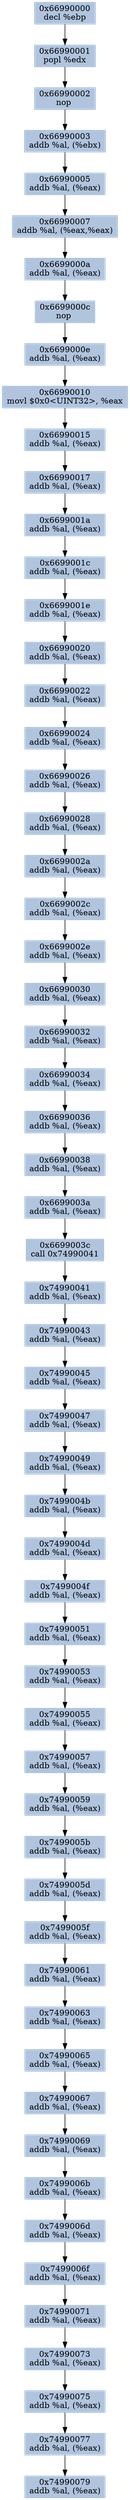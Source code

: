 digraph G {
node[shape=rectangle,style=filled,fillcolor=lightsteelblue,color=lightsteelblue]
bgcolor="transparent"
a0x66990000decl_ebp[label="0x66990000\ndecl %ebp"];
a0x66990001popl_edx[label="0x66990001\npopl %edx"];
a0x66990002nop_[label="0x66990002\nnop "];
a0x66990003addb_al_ebx_[label="0x66990003\naddb %al, (%ebx)"];
a0x66990005addb_al_eax_[label="0x66990005\naddb %al, (%eax)"];
a0x66990007addb_al_eaxeax_[label="0x66990007\naddb %al, (%eax,%eax)"];
a0x6699000aaddb_al_eax_[label="0x6699000a\naddb %al, (%eax)"];
a0x6699000cnop_[label="0x6699000c\nnop "];
a0x6699000eaddb_al_eax_[label="0x6699000e\naddb %al, (%eax)"];
a0x66990010movl_0x0UINT32_eax[label="0x66990010\nmovl $0x0<UINT32>, %eax"];
a0x66990015addb_al_eax_[label="0x66990015\naddb %al, (%eax)"];
a0x66990017addb_al_eax_[label="0x66990017\naddb %al, (%eax)"];
a0x6699001aaddb_al_eax_[label="0x6699001a\naddb %al, (%eax)"];
a0x6699001caddb_al_eax_[label="0x6699001c\naddb %al, (%eax)"];
a0x6699001eaddb_al_eax_[label="0x6699001e\naddb %al, (%eax)"];
a0x66990020addb_al_eax_[label="0x66990020\naddb %al, (%eax)"];
a0x66990022addb_al_eax_[label="0x66990022\naddb %al, (%eax)"];
a0x66990024addb_al_eax_[label="0x66990024\naddb %al, (%eax)"];
a0x66990026addb_al_eax_[label="0x66990026\naddb %al, (%eax)"];
a0x66990028addb_al_eax_[label="0x66990028\naddb %al, (%eax)"];
a0x6699002aaddb_al_eax_[label="0x6699002a\naddb %al, (%eax)"];
a0x6699002caddb_al_eax_[label="0x6699002c\naddb %al, (%eax)"];
a0x6699002eaddb_al_eax_[label="0x6699002e\naddb %al, (%eax)"];
a0x66990030addb_al_eax_[label="0x66990030\naddb %al, (%eax)"];
a0x66990032addb_al_eax_[label="0x66990032\naddb %al, (%eax)"];
a0x66990034addb_al_eax_[label="0x66990034\naddb %al, (%eax)"];
a0x66990036addb_al_eax_[label="0x66990036\naddb %al, (%eax)"];
a0x66990038addb_al_eax_[label="0x66990038\naddb %al, (%eax)"];
a0x6699003aaddb_al_eax_[label="0x6699003a\naddb %al, (%eax)"];
a0x6699003ccall_0x74990041[label="0x6699003c\ncall 0x74990041"];
a0x74990041addb_al_eax_[label="0x74990041\naddb %al, (%eax)"];
a0x74990043addb_al_eax_[label="0x74990043\naddb %al, (%eax)"];
a0x74990045addb_al_eax_[label="0x74990045\naddb %al, (%eax)"];
a0x74990047addb_al_eax_[label="0x74990047\naddb %al, (%eax)"];
a0x74990049addb_al_eax_[label="0x74990049\naddb %al, (%eax)"];
a0x7499004baddb_al_eax_[label="0x7499004b\naddb %al, (%eax)"];
a0x7499004daddb_al_eax_[label="0x7499004d\naddb %al, (%eax)"];
a0x7499004faddb_al_eax_[label="0x7499004f\naddb %al, (%eax)"];
a0x74990051addb_al_eax_[label="0x74990051\naddb %al, (%eax)"];
a0x74990053addb_al_eax_[label="0x74990053\naddb %al, (%eax)"];
a0x74990055addb_al_eax_[label="0x74990055\naddb %al, (%eax)"];
a0x74990057addb_al_eax_[label="0x74990057\naddb %al, (%eax)"];
a0x74990059addb_al_eax_[label="0x74990059\naddb %al, (%eax)"];
a0x7499005baddb_al_eax_[label="0x7499005b\naddb %al, (%eax)"];
a0x7499005daddb_al_eax_[label="0x7499005d\naddb %al, (%eax)"];
a0x7499005faddb_al_eax_[label="0x7499005f\naddb %al, (%eax)"];
a0x74990061addb_al_eax_[label="0x74990061\naddb %al, (%eax)"];
a0x74990063addb_al_eax_[label="0x74990063\naddb %al, (%eax)"];
a0x74990065addb_al_eax_[label="0x74990065\naddb %al, (%eax)"];
a0x74990067addb_al_eax_[label="0x74990067\naddb %al, (%eax)"];
a0x74990069addb_al_eax_[label="0x74990069\naddb %al, (%eax)"];
a0x7499006baddb_al_eax_[label="0x7499006b\naddb %al, (%eax)"];
a0x7499006daddb_al_eax_[label="0x7499006d\naddb %al, (%eax)"];
a0x7499006faddb_al_eax_[label="0x7499006f\naddb %al, (%eax)"];
a0x74990071addb_al_eax_[label="0x74990071\naddb %al, (%eax)"];
a0x74990073addb_al_eax_[label="0x74990073\naddb %al, (%eax)"];
a0x74990075addb_al_eax_[label="0x74990075\naddb %al, (%eax)"];
a0x74990077addb_al_eax_[label="0x74990077\naddb %al, (%eax)"];
a0x74990079addb_al_eax_[label="0x74990079\naddb %al, (%eax)"];
a0x66990000decl_ebp -> a0x66990001popl_edx [color="#000000"];
a0x66990001popl_edx -> a0x66990002nop_ [color="#000000"];
a0x66990002nop_ -> a0x66990003addb_al_ebx_ [color="#000000"];
a0x66990003addb_al_ebx_ -> a0x66990005addb_al_eax_ [color="#000000"];
a0x66990005addb_al_eax_ -> a0x66990007addb_al_eaxeax_ [color="#000000"];
a0x66990007addb_al_eaxeax_ -> a0x6699000aaddb_al_eax_ [color="#000000"];
a0x6699000aaddb_al_eax_ -> a0x6699000cnop_ [color="#000000"];
a0x6699000cnop_ -> a0x6699000eaddb_al_eax_ [color="#000000"];
a0x6699000eaddb_al_eax_ -> a0x66990010movl_0x0UINT32_eax [color="#000000"];
a0x66990010movl_0x0UINT32_eax -> a0x66990015addb_al_eax_ [color="#000000"];
a0x66990015addb_al_eax_ -> a0x66990017addb_al_eax_ [color="#000000"];
a0x66990017addb_al_eax_ -> a0x6699001aaddb_al_eax_ [color="#000000"];
a0x6699001aaddb_al_eax_ -> a0x6699001caddb_al_eax_ [color="#000000"];
a0x6699001caddb_al_eax_ -> a0x6699001eaddb_al_eax_ [color="#000000"];
a0x6699001eaddb_al_eax_ -> a0x66990020addb_al_eax_ [color="#000000"];
a0x66990020addb_al_eax_ -> a0x66990022addb_al_eax_ [color="#000000"];
a0x66990022addb_al_eax_ -> a0x66990024addb_al_eax_ [color="#000000"];
a0x66990024addb_al_eax_ -> a0x66990026addb_al_eax_ [color="#000000"];
a0x66990026addb_al_eax_ -> a0x66990028addb_al_eax_ [color="#000000"];
a0x66990028addb_al_eax_ -> a0x6699002aaddb_al_eax_ [color="#000000"];
a0x6699002aaddb_al_eax_ -> a0x6699002caddb_al_eax_ [color="#000000"];
a0x6699002caddb_al_eax_ -> a0x6699002eaddb_al_eax_ [color="#000000"];
a0x6699002eaddb_al_eax_ -> a0x66990030addb_al_eax_ [color="#000000"];
a0x66990030addb_al_eax_ -> a0x66990032addb_al_eax_ [color="#000000"];
a0x66990032addb_al_eax_ -> a0x66990034addb_al_eax_ [color="#000000"];
a0x66990034addb_al_eax_ -> a0x66990036addb_al_eax_ [color="#000000"];
a0x66990036addb_al_eax_ -> a0x66990038addb_al_eax_ [color="#000000"];
a0x66990038addb_al_eax_ -> a0x6699003aaddb_al_eax_ [color="#000000"];
a0x6699003aaddb_al_eax_ -> a0x6699003ccall_0x74990041 [color="#000000"];
a0x6699003ccall_0x74990041 -> a0x74990041addb_al_eax_ [color="#000000"];
a0x74990041addb_al_eax_ -> a0x74990043addb_al_eax_ [color="#000000"];
a0x74990043addb_al_eax_ -> a0x74990045addb_al_eax_ [color="#000000"];
a0x74990045addb_al_eax_ -> a0x74990047addb_al_eax_ [color="#000000"];
a0x74990047addb_al_eax_ -> a0x74990049addb_al_eax_ [color="#000000"];
a0x74990049addb_al_eax_ -> a0x7499004baddb_al_eax_ [color="#000000"];
a0x7499004baddb_al_eax_ -> a0x7499004daddb_al_eax_ [color="#000000"];
a0x7499004daddb_al_eax_ -> a0x7499004faddb_al_eax_ [color="#000000"];
a0x7499004faddb_al_eax_ -> a0x74990051addb_al_eax_ [color="#000000"];
a0x74990051addb_al_eax_ -> a0x74990053addb_al_eax_ [color="#000000"];
a0x74990053addb_al_eax_ -> a0x74990055addb_al_eax_ [color="#000000"];
a0x74990055addb_al_eax_ -> a0x74990057addb_al_eax_ [color="#000000"];
a0x74990057addb_al_eax_ -> a0x74990059addb_al_eax_ [color="#000000"];
a0x74990059addb_al_eax_ -> a0x7499005baddb_al_eax_ [color="#000000"];
a0x7499005baddb_al_eax_ -> a0x7499005daddb_al_eax_ [color="#000000"];
a0x7499005daddb_al_eax_ -> a0x7499005faddb_al_eax_ [color="#000000"];
a0x7499005faddb_al_eax_ -> a0x74990061addb_al_eax_ [color="#000000"];
a0x74990061addb_al_eax_ -> a0x74990063addb_al_eax_ [color="#000000"];
a0x74990063addb_al_eax_ -> a0x74990065addb_al_eax_ [color="#000000"];
a0x74990065addb_al_eax_ -> a0x74990067addb_al_eax_ [color="#000000"];
a0x74990067addb_al_eax_ -> a0x74990069addb_al_eax_ [color="#000000"];
a0x74990069addb_al_eax_ -> a0x7499006baddb_al_eax_ [color="#000000"];
a0x7499006baddb_al_eax_ -> a0x7499006daddb_al_eax_ [color="#000000"];
a0x7499006daddb_al_eax_ -> a0x7499006faddb_al_eax_ [color="#000000"];
a0x7499006faddb_al_eax_ -> a0x74990071addb_al_eax_ [color="#000000"];
a0x74990071addb_al_eax_ -> a0x74990073addb_al_eax_ [color="#000000"];
a0x74990073addb_al_eax_ -> a0x74990075addb_al_eax_ [color="#000000"];
a0x74990075addb_al_eax_ -> a0x74990077addb_al_eax_ [color="#000000"];
a0x74990077addb_al_eax_ -> a0x74990079addb_al_eax_ [color="#000000"];
}
